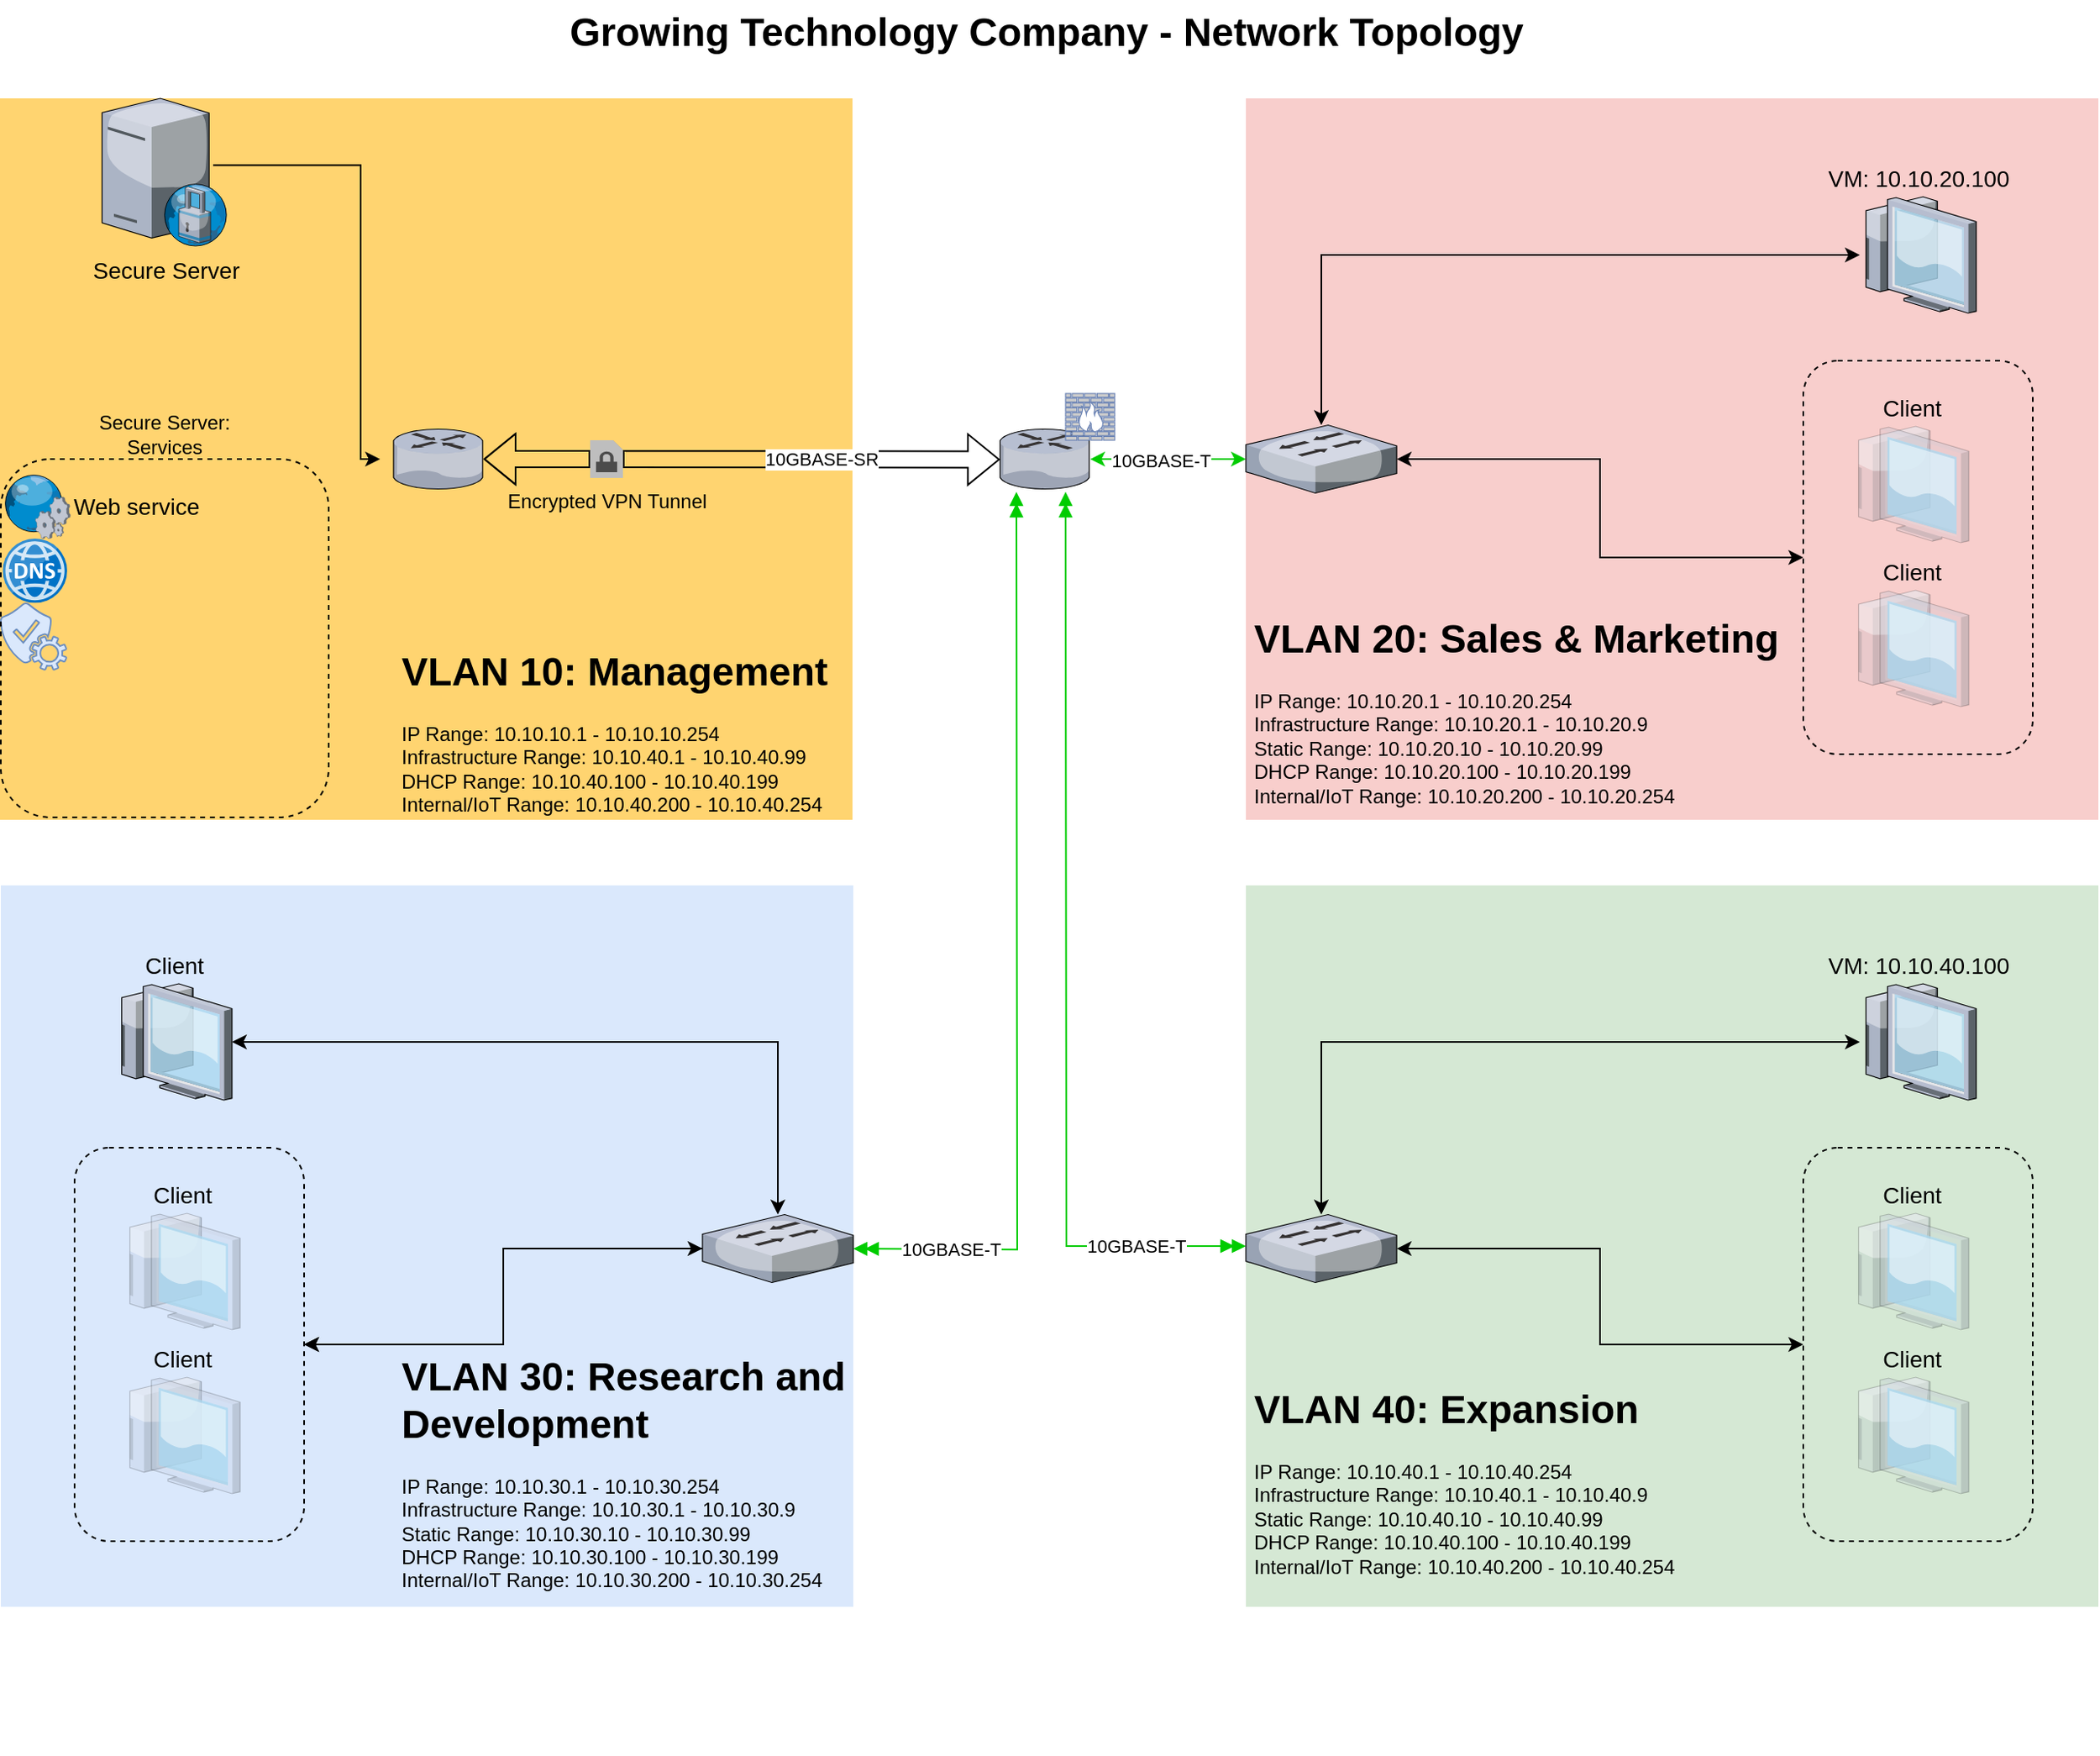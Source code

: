 <mxfile version="22.1.11" type="github">
  <diagram name="Page-1" id="e3a06f82-3646-2815-327d-82caf3d4e204">
    <mxGraphModel dx="1521" dy="833" grid="1" gridSize="10" guides="1" tooltips="1" connect="1" arrows="1" fold="1" page="1" pageScale="1.5" pageWidth="1169" pageHeight="826" background="none" math="0" shadow="0">
      <root>
        <mxCell id="0" style=";html=1;" />
        <mxCell id="1" style=";html=1;" parent="0" />
        <mxCell id="6a7d8f32e03d9370-58" value="" style="whiteSpace=wrap;html=1;fillColor=#dae8fc;fontSize=14;strokeColor=none;verticalAlign=top;movable=1;resizable=1;rotatable=1;deletable=1;editable=1;locked=0;connectable=1;" parent="1" vertex="1">
          <mxGeometry x="0.5" y="760" width="520" height="440" as="geometry" />
        </mxCell>
        <mxCell id="6a7d8f32e03d9370-61" value="" style="whiteSpace=wrap;html=1;fillColor=#f8cecc;fontSize=14;strokeColor=none;verticalAlign=top;" parent="1" vertex="1">
          <mxGeometry x="760" y="280" width="520" height="440" as="geometry" />
        </mxCell>
        <mxCell id="6a7d8f32e03d9370-60" value="" style="whiteSpace=wrap;html=1;fillColor=#d5e8d4;fontSize=14;strokeColor=none;verticalAlign=top;movable=1;resizable=1;rotatable=1;deletable=1;editable=1;locked=0;connectable=1;" parent="1" vertex="1">
          <mxGeometry x="760" y="760" width="520" height="440" as="geometry" />
        </mxCell>
        <mxCell id="_Fg3832ocY5UdGi91KtJ-26" style="edgeStyle=orthogonalEdgeStyle;rounded=0;orthogonalLoop=1;jettySize=auto;html=1;startArrow=doubleBlock;startFill=1;strokeColor=#00CC00;endArrow=doubleBlock;endFill=1;" edge="1" parent="1" source="6a7d8f32e03d9370-60">
          <mxGeometry relative="1" as="geometry">
            <mxPoint x="650" y="520" as="targetPoint" />
          </mxGeometry>
        </mxCell>
        <mxCell id="6a7d8f32e03d9370-57" value="" style="whiteSpace=wrap;html=1;fillColor=#FFD470;gradientColor=none;fontSize=14;strokeColor=none;verticalAlign=top;" parent="1" vertex="1">
          <mxGeometry y="280" width="520" height="440" as="geometry" />
        </mxCell>
        <mxCell id="nh6uhX6UCBA931svxPW4-37" style="edgeStyle=orthogonalEdgeStyle;rounded=1;orthogonalLoop=1;jettySize=auto;html=1;entryX=0;entryY=0.5;entryDx=0;entryDy=0;startArrow=classic;startFill=1;strokeColor=#00CC00;" parent="1" source="6a7d8f32e03d9370-13" target="6a7d8f32e03d9370-61" edge="1">
          <mxGeometry relative="1" as="geometry">
            <mxPoint x="713" y="510" as="targetPoint" />
          </mxGeometry>
        </mxCell>
        <mxCell id="6a7d8f32e03d9370-13" value="" style="verticalLabelPosition=bottom;aspect=fixed;html=1;verticalAlign=top;strokeColor=none;shape=mxgraph.citrix.router;fillColor=#66B2FF;gradientColor=#0066CC;fontSize=14;" parent="1" vertex="1">
          <mxGeometry x="610" y="481.75" width="55" height="36.5" as="geometry" />
        </mxCell>
        <mxCell id="_Fg3832ocY5UdGi91KtJ-34" style="edgeStyle=orthogonalEdgeStyle;rounded=0;orthogonalLoop=1;jettySize=auto;html=1;startArrow=classic;startFill=1;" edge="1" parent="1" source="6a7d8f32e03d9370-29" target="nh6uhX6UCBA931svxPW4-12">
          <mxGeometry relative="1" as="geometry" />
        </mxCell>
        <mxCell id="6a7d8f32e03d9370-29" value="VM: 10.10.20.100" style="verticalLabelPosition=top;aspect=fixed;html=1;verticalAlign=bottom;strokeColor=none;shape=mxgraph.citrix.thin_client;fillColor=#66B2FF;gradientColor=#0066CC;fontSize=14;labelPosition=center;align=center;" parent="1" vertex="1">
          <mxGeometry x="1134.5" y="340" width="71" height="71" as="geometry" />
        </mxCell>
        <mxCell id="6a7d8f32e03d9370-62" value="Growing Technology Company - Network Topology" style="text;strokeColor=none;fillColor=none;html=1;fontSize=24;fontStyle=1;verticalAlign=middle;align=center;" parent="1" vertex="1">
          <mxGeometry x="177.5" y="220" width="920" height="40" as="geometry" />
        </mxCell>
        <mxCell id="nh6uhX6UCBA931svxPW4-4" value="" style="shape=flexArrow;endArrow=classic;startArrow=none;html=1;rounded=0;entryX=-0.002;entryY=0.508;entryDx=0;entryDy=0;entryPerimeter=0;exitX=1;exitY=0.5;exitDx=0;exitDy=0;exitPerimeter=0;startFill=0;" parent="1" source="nh6uhX6UCBA931svxPW4-34" target="6a7d8f32e03d9370-13" edge="1">
          <mxGeometry width="100" height="100" relative="1" as="geometry">
            <mxPoint x="210.3" y="161.46" as="sourcePoint" />
            <mxPoint x="500" y="300" as="targetPoint" />
          </mxGeometry>
        </mxCell>
        <mxCell id="nh6uhX6UCBA931svxPW4-7" value="" style="shape=flexArrow;endArrow=none;startArrow=classic;html=1;rounded=0;endFill=0;entryX=0;entryY=0.5;entryDx=0;entryDy=0;entryPerimeter=0;edgeStyle=orthogonalEdgeStyle;" parent="1" edge="1" target="nh6uhX6UCBA931svxPW4-34" source="_Fg3832ocY5UdGi91KtJ-36">
          <mxGeometry width="100" height="100" relative="1" as="geometry">
            <mxPoint x="260" y="500" as="sourcePoint" />
            <mxPoint x="221.23" y="351.25" as="targetPoint" />
          </mxGeometry>
        </mxCell>
        <mxCell id="_Fg3832ocY5UdGi91KtJ-47" value="10GBASE-SR" style="edgeLabel;html=1;align=center;verticalAlign=middle;resizable=0;points=[];" vertex="1" connectable="0" parent="nh6uhX6UCBA931svxPW4-7">
          <mxGeometry x="-0.127" relative="1" as="geometry">
            <mxPoint x="177" as="offset" />
          </mxGeometry>
        </mxCell>
        <mxCell id="_Fg3832ocY5UdGi91KtJ-35" style="edgeStyle=orthogonalEdgeStyle;rounded=0;orthogonalLoop=1;jettySize=auto;html=1;entryX=0;entryY=0.5;entryDx=0;entryDy=0;startArrow=classic;startFill=1;" edge="1" parent="1" source="nh6uhX6UCBA931svxPW4-12" target="_Fg3832ocY5UdGi91KtJ-22">
          <mxGeometry relative="1" as="geometry" />
        </mxCell>
        <mxCell id="nh6uhX6UCBA931svxPW4-12" value="" style="verticalLabelPosition=bottom;sketch=0;aspect=fixed;html=1;verticalAlign=top;strokeColor=none;align=center;outlineConnect=0;shape=mxgraph.citrix.switch;" parent="1" vertex="1">
          <mxGeometry x="760" y="479.25" width="92" height="41.5" as="geometry" />
        </mxCell>
        <mxCell id="_Fg3832ocY5UdGi91KtJ-14" style="edgeStyle=orthogonalEdgeStyle;rounded=0;orthogonalLoop=1;jettySize=auto;html=1;entryX=1;entryY=0.5;entryDx=0;entryDy=0;" edge="1" parent="1" source="nh6uhX6UCBA931svxPW4-13" target="_Fg3832ocY5UdGi91KtJ-7">
          <mxGeometry relative="1" as="geometry" />
        </mxCell>
        <mxCell id="_Fg3832ocY5UdGi91KtJ-25" style="edgeStyle=orthogonalEdgeStyle;rounded=0;orthogonalLoop=1;jettySize=auto;html=1;startArrow=doubleBlock;startFill=1;strokeColor=#00CC00;endArrow=doubleBlock;endFill=1;" edge="1" parent="1">
          <mxGeometry relative="1" as="geometry">
            <mxPoint x="620" y="520" as="targetPoint" />
            <mxPoint x="520.5" y="981.6" as="sourcePoint" />
          </mxGeometry>
        </mxCell>
        <mxCell id="_Fg3832ocY5UdGi91KtJ-44" value="10GBASE-T" style="edgeLabel;html=1;align=center;verticalAlign=middle;resizable=0;points=[];" vertex="1" connectable="0" parent="_Fg3832ocY5UdGi91KtJ-25">
          <mxGeometry x="-0.809" y="-3" relative="1" as="geometry">
            <mxPoint x="6" y="-3" as="offset" />
          </mxGeometry>
        </mxCell>
        <mxCell id="nh6uhX6UCBA931svxPW4-13" value="" style="verticalLabelPosition=bottom;sketch=0;aspect=fixed;html=1;verticalAlign=top;strokeColor=none;align=center;outlineConnect=0;shape=mxgraph.citrix.switch;" parent="1" vertex="1">
          <mxGeometry x="428.5" y="960.75" width="92" height="41.5" as="geometry" />
        </mxCell>
        <mxCell id="_Fg3832ocY5UdGi91KtJ-31" style="edgeStyle=orthogonalEdgeStyle;rounded=0;orthogonalLoop=1;jettySize=auto;html=1;startArrow=classic;startFill=1;" edge="1" parent="1" source="nh6uhX6UCBA931svxPW4-14" target="_Fg3832ocY5UdGi91KtJ-30">
          <mxGeometry relative="1" as="geometry" />
        </mxCell>
        <mxCell id="nh6uhX6UCBA931svxPW4-14" value="" style="verticalLabelPosition=bottom;sketch=0;aspect=fixed;html=1;verticalAlign=top;strokeColor=none;align=center;outlineConnect=0;shape=mxgraph.citrix.switch;" parent="1" vertex="1">
          <mxGeometry x="760" y="960.75" width="92" height="41.5" as="geometry" />
        </mxCell>
        <mxCell id="_Fg3832ocY5UdGi91KtJ-12" style="edgeStyle=orthogonalEdgeStyle;rounded=0;orthogonalLoop=1;jettySize=auto;html=1;startArrow=classic;startFill=1;" edge="1" parent="1" source="nh6uhX6UCBA931svxPW4-17" target="nh6uhX6UCBA931svxPW4-13">
          <mxGeometry relative="1" as="geometry">
            <mxPoint x="360" y="940" as="targetPoint" />
          </mxGeometry>
        </mxCell>
        <mxCell id="nh6uhX6UCBA931svxPW4-17" value="Client" style="verticalLabelPosition=top;aspect=fixed;html=1;verticalAlign=bottom;strokeColor=none;shape=mxgraph.citrix.thin_client;fillColor=#66B2FF;gradientColor=#0066CC;fontSize=14;labelPosition=center;align=center;" parent="1" vertex="1">
          <mxGeometry x="70.5" y="820" width="71" height="71" as="geometry" />
        </mxCell>
        <mxCell id="_Fg3832ocY5UdGi91KtJ-17" style="edgeStyle=orthogonalEdgeStyle;rounded=0;orthogonalLoop=1;jettySize=auto;html=1;startArrow=classic;startFill=1;" edge="1" parent="1" source="nh6uhX6UCBA931svxPW4-18" target="nh6uhX6UCBA931svxPW4-14">
          <mxGeometry relative="1" as="geometry" />
        </mxCell>
        <mxCell id="nh6uhX6UCBA931svxPW4-18" value="VM: 10.10.40.100" style="verticalLabelPosition=top;aspect=fixed;html=1;verticalAlign=bottom;strokeColor=none;shape=mxgraph.citrix.thin_client;fillColor=#66B2FF;gradientColor=#0066CC;fontSize=14;labelPosition=center;align=center;" parent="1" vertex="1">
          <mxGeometry x="1134.5" y="820" width="71" height="71" as="geometry" />
        </mxCell>
        <mxCell id="nh6uhX6UCBA931svxPW4-34" value="Encrypted VPN Tunnel" style="outlineConnect=0;dashed=0;verticalLabelPosition=bottom;verticalAlign=top;align=center;html=1;shape=mxgraph.aws3.encrypted_data;fillColor=#7D7C7C;gradientColor=none;" parent="1" vertex="1">
          <mxGeometry x="360" y="488.5" width="20" height="23" as="geometry" />
        </mxCell>
        <mxCell id="_Fg3832ocY5UdGi91KtJ-9" value="" style="group" vertex="1" connectable="0" parent="1">
          <mxGeometry x="45.5" y="920" width="140" height="240" as="geometry" />
        </mxCell>
        <mxCell id="_Fg3832ocY5UdGi91KtJ-5" value="Client" style="verticalLabelPosition=top;aspect=fixed;html=1;verticalAlign=bottom;shape=mxgraph.citrix.thin_client;fontSize=14;labelPosition=center;align=center;gradientDirection=south;opacity=20;movable=1;resizable=1;rotatable=1;deletable=1;editable=1;locked=0;connectable=1;" vertex="1" parent="_Fg3832ocY5UdGi91KtJ-9">
          <mxGeometry x="30" y="140" width="71" height="71" as="geometry" />
        </mxCell>
        <mxCell id="_Fg3832ocY5UdGi91KtJ-6" value="Client" style="verticalLabelPosition=top;aspect=fixed;html=1;verticalAlign=bottom;shape=mxgraph.citrix.thin_client;fontSize=14;labelPosition=center;align=center;gradientDirection=south;opacity=20;movable=1;resizable=1;rotatable=1;deletable=1;editable=1;locked=0;connectable=1;" vertex="1" parent="_Fg3832ocY5UdGi91KtJ-9">
          <mxGeometry x="30" y="40" width="71" height="71" as="geometry" />
        </mxCell>
        <mxCell id="_Fg3832ocY5UdGi91KtJ-7" value="" style="rounded=1;whiteSpace=wrap;html=1;dashed=1;fillColor=none;movable=1;resizable=1;rotatable=1;deletable=1;editable=1;locked=0;connectable=1;" vertex="1" parent="_Fg3832ocY5UdGi91KtJ-9">
          <mxGeometry width="140" height="240" as="geometry" />
        </mxCell>
        <mxCell id="_Fg3832ocY5UdGi91KtJ-10" value="" style="endArrow=none;html=1;rounded=0;" edge="1" parent="1" source="6a7d8f32e03d9370-58">
          <mxGeometry width="50" height="50" relative="1" as="geometry">
            <mxPoint x="400" y="810" as="sourcePoint" />
            <mxPoint x="450" y="760" as="targetPoint" />
          </mxGeometry>
        </mxCell>
        <mxCell id="_Fg3832ocY5UdGi91KtJ-13" style="edgeStyle=orthogonalEdgeStyle;rounded=0;orthogonalLoop=1;jettySize=auto;html=1;startArrow=classic;startFill=1;" edge="1" parent="1" source="_Fg3832ocY5UdGi91KtJ-7" target="nh6uhX6UCBA931svxPW4-13">
          <mxGeometry relative="1" as="geometry" />
        </mxCell>
        <mxCell id="_Fg3832ocY5UdGi91KtJ-19" value="" style="group" vertex="1" connectable="0" parent="1">
          <mxGeometry x="1100" y="440" width="140" height="240" as="geometry" />
        </mxCell>
        <mxCell id="_Fg3832ocY5UdGi91KtJ-20" value="Client" style="verticalLabelPosition=top;aspect=fixed;html=1;verticalAlign=bottom;shape=mxgraph.citrix.thin_client;fontSize=14;labelPosition=center;align=center;gradientDirection=south;opacity=20;movable=1;resizable=1;rotatable=1;deletable=1;editable=1;locked=0;connectable=1;" vertex="1" parent="_Fg3832ocY5UdGi91KtJ-19">
          <mxGeometry x="30" y="140" width="71" height="71" as="geometry" />
        </mxCell>
        <mxCell id="_Fg3832ocY5UdGi91KtJ-21" value="Client" style="verticalLabelPosition=top;aspect=fixed;html=1;verticalAlign=bottom;shape=mxgraph.citrix.thin_client;fontSize=14;labelPosition=center;align=center;gradientDirection=south;opacity=20;movable=1;resizable=1;rotatable=1;deletable=1;editable=1;locked=0;connectable=1;" vertex="1" parent="_Fg3832ocY5UdGi91KtJ-19">
          <mxGeometry x="30" y="40" width="71" height="71" as="geometry" />
        </mxCell>
        <mxCell id="_Fg3832ocY5UdGi91KtJ-22" value="" style="rounded=1;whiteSpace=wrap;html=1;dashed=1;fillColor=none;movable=1;resizable=1;rotatable=1;deletable=1;editable=1;locked=0;connectable=1;" vertex="1" parent="_Fg3832ocY5UdGi91KtJ-19">
          <mxGeometry width="140" height="240" as="geometry" />
        </mxCell>
        <mxCell id="_Fg3832ocY5UdGi91KtJ-27" value="" style="group" vertex="1" connectable="0" parent="1">
          <mxGeometry x="1100" y="920" width="140" height="240" as="geometry" />
        </mxCell>
        <mxCell id="_Fg3832ocY5UdGi91KtJ-28" value="Client" style="verticalLabelPosition=top;aspect=fixed;html=1;verticalAlign=bottom;shape=mxgraph.citrix.thin_client;fontSize=14;labelPosition=center;align=center;gradientDirection=south;opacity=20;movable=1;resizable=1;rotatable=1;deletable=1;editable=1;locked=0;connectable=1;" vertex="1" parent="_Fg3832ocY5UdGi91KtJ-27">
          <mxGeometry x="30" y="140" width="71" height="71" as="geometry" />
        </mxCell>
        <mxCell id="_Fg3832ocY5UdGi91KtJ-29" value="Client" style="verticalLabelPosition=top;aspect=fixed;html=1;verticalAlign=bottom;shape=mxgraph.citrix.thin_client;fontSize=14;labelPosition=center;align=center;gradientDirection=south;opacity=20;movable=1;resizable=1;rotatable=1;deletable=1;editable=1;locked=0;connectable=1;" vertex="1" parent="_Fg3832ocY5UdGi91KtJ-27">
          <mxGeometry x="30" y="40" width="71" height="71" as="geometry" />
        </mxCell>
        <mxCell id="_Fg3832ocY5UdGi91KtJ-30" value="" style="rounded=1;whiteSpace=wrap;html=1;dashed=1;fillColor=none;movable=1;resizable=1;rotatable=1;deletable=1;editable=1;locked=0;connectable=1;" vertex="1" parent="_Fg3832ocY5UdGi91KtJ-27">
          <mxGeometry width="140" height="240" as="geometry" />
        </mxCell>
        <mxCell id="_Fg3832ocY5UdGi91KtJ-36" value="" style="verticalLabelPosition=bottom;aspect=fixed;html=1;verticalAlign=top;strokeColor=none;shape=mxgraph.citrix.router;fillColor=#66B2FF;gradientColor=#0066CC;fontSize=14;" vertex="1" parent="1">
          <mxGeometry x="240" y="481.75" width="55" height="36.5" as="geometry" />
        </mxCell>
        <mxCell id="_Fg3832ocY5UdGi91KtJ-39" value="&lt;h1&gt;VLAN 40: Expansion&lt;/h1&gt;&lt;p&gt;IP Range: 10.10.40.1 - 10.10.40.254&lt;br&gt;Infrastructure Range: 10.10.40.1 - 10.10.40.9&lt;br&gt;Static Range: 10.10.40.10 - 10.10.40.99&lt;br&gt;DHCP Range: 10.10.40.100 - 10.10.40.199&lt;br&gt;Internal/IoT Range: 10.10.40.200 - 10.10.40.254&lt;br&gt;&lt;br&gt;&lt;/p&gt;" style="text;html=1;strokeColor=none;fillColor=none;spacing=5;spacingTop=-20;whiteSpace=wrap;overflow=hidden;rounded=0;" vertex="1" parent="1">
          <mxGeometry x="760" y="1060" width="300" height="230" as="geometry" />
        </mxCell>
        <mxCell id="_Fg3832ocY5UdGi91KtJ-40" value="&lt;h1&gt;VLAN 10: Management&lt;/h1&gt;&lt;p&gt;IP Range: 10.10.10.1 - 10.10.10.254&lt;br&gt;Infrastructure Range: 10.10.40.1 - 10.10.40.99&lt;br&gt;DHCP Range: 10.10.40.100 - 10.10.40.199&lt;br&gt;Internal/IoT Range: 10.10.40.200 - 10.10.40.254&lt;br&gt;&lt;br&gt;&lt;/p&gt;" style="text;html=1;strokeColor=none;fillColor=none;spacing=5;spacingTop=-20;whiteSpace=wrap;overflow=hidden;rounded=0;" vertex="1" parent="1">
          <mxGeometry x="240" y="610" width="300" height="230" as="geometry" />
        </mxCell>
        <mxCell id="_Fg3832ocY5UdGi91KtJ-41" value="&lt;h1&gt;VLAN 20: Sales &amp;amp; Marketing&lt;/h1&gt;&lt;p&gt;IP Range: 10.10.20.1 - 10.10.20.254&lt;br&gt;Infrastructure Range: 10.10.20.1 - 10.10.20.9&lt;br&gt;Static Range: 10.10.20.10 - 10.10.20.99&lt;br&gt;DHCP Range: 10.10.20.100 - 10.10.20.199&lt;br&gt;Internal/IoT Range: 10.10.20.200 - 10.10.20.254&lt;br&gt;&lt;br&gt;&lt;/p&gt;" style="text;html=1;strokeColor=none;fillColor=none;spacing=5;spacingTop=-20;whiteSpace=wrap;overflow=hidden;rounded=0;" vertex="1" parent="1">
          <mxGeometry x="760" y="590" width="330" height="230" as="geometry" />
        </mxCell>
        <mxCell id="_Fg3832ocY5UdGi91KtJ-42" value="&lt;h1&gt;VLAN 30: Research and Development&lt;br&gt;&lt;/h1&gt;&lt;p&gt;IP Range: 10.10.30.1 - 10.10.30.254&lt;br&gt;Infrastructure Range: 10.10.30.1 - 10.10.30.9&lt;br&gt;Static Range: 10.10.30.10 - 10.10.30.99&lt;br&gt;DHCP Range: 10.10.30.100 - 10.10.30.199&lt;br&gt;Internal/IoT Range: 10.10.30.200 - 10.10.30.254&lt;br&gt;&lt;br&gt;&lt;/p&gt;" style="text;html=1;strokeColor=none;fillColor=none;spacing=5;spacingTop=-20;whiteSpace=wrap;overflow=hidden;rounded=0;" vertex="1" parent="1">
          <mxGeometry x="240" y="1040" width="300" height="230" as="geometry" />
        </mxCell>
        <mxCell id="_Fg3832ocY5UdGi91KtJ-45" value="10GBASE-T" style="edgeLabel;html=1;align=center;verticalAlign=middle;resizable=0;points=[];" vertex="1" connectable="0" parent="1">
          <mxGeometry x="570" y="994.6" as="geometry">
            <mxPoint x="123" y="-15" as="offset" />
          </mxGeometry>
        </mxCell>
        <mxCell id="_Fg3832ocY5UdGi91KtJ-46" value="10GBASE-T" style="edgeLabel;html=1;align=center;verticalAlign=middle;resizable=0;points=[];" vertex="1" connectable="0" parent="1">
          <mxGeometry x="600" y="1004.6" as="geometry">
            <mxPoint x="108" y="-504" as="offset" />
          </mxGeometry>
        </mxCell>
        <mxCell id="6a7d8f32e03d9370-25" value="Secure Server" style="verticalLabelPosition=bottom;aspect=fixed;html=1;verticalAlign=top;strokeColor=none;shape=mxgraph.citrix.proxy_server;fillColor=#66B2FF;gradientColor=#0066CC;fontSize=14;" parent="1" vertex="1">
          <mxGeometry x="62.25" y="280" width="76.5" height="90" as="geometry" />
        </mxCell>
        <mxCell id="_Fg3832ocY5UdGi91KtJ-54" value="" style="group" vertex="1" connectable="0" parent="1">
          <mxGeometry x="0.5" y="500" width="200" height="218.5" as="geometry" />
        </mxCell>
        <mxCell id="_Fg3832ocY5UdGi91KtJ-52" value="" style="sketch=0;pointerEvents=1;shadow=0;dashed=0;html=1;strokeColor=#6c8ebf;fillColor=#dae8fc;labelPosition=center;verticalLabelPosition=bottom;verticalAlign=top;outlineConnect=0;align=center;shape=mxgraph.office.services.verification_service;container=0;" vertex="1" parent="_Fg3832ocY5UdGi91KtJ-54">
          <mxGeometry y="87.75" width="40" height="40.75" as="geometry" />
        </mxCell>
        <mxCell id="6a7d8f32e03d9370-30" value="Web service" style="verticalLabelPosition=middle;aspect=fixed;html=1;verticalAlign=middle;strokeColor=none;shape=mxgraph.citrix.web_service;fillColor=#66B2FF;gradientColor=#0066CC;fontSize=14;container=0;labelPosition=right;align=left;" parent="_Fg3832ocY5UdGi91KtJ-54" vertex="1">
          <mxGeometry x="1.21" y="9.25" width="41.21" height="39.25" as="geometry" />
        </mxCell>
        <mxCell id="nh6uhX6UCBA931svxPW4-1" value="" style="image;sketch=0;aspect=fixed;html=1;points=[];align=center;fontSize=12;image=img/lib/mscae/DNS.svg;container=0;" parent="_Fg3832ocY5UdGi91KtJ-54" vertex="1">
          <mxGeometry x="1.21" y="48.5" width="39.25" height="39.25" as="geometry" />
        </mxCell>
        <mxCell id="_Fg3832ocY5UdGi91KtJ-32" value="" style="rounded=1;whiteSpace=wrap;html=1;fillColor=none;dashed=1;container=0;" vertex="1" parent="_Fg3832ocY5UdGi91KtJ-54">
          <mxGeometry width="200" height="218.5" as="geometry" />
        </mxCell>
        <mxCell id="_Fg3832ocY5UdGi91KtJ-56" style="edgeStyle=orthogonalEdgeStyle;rounded=0;orthogonalLoop=1;jettySize=auto;html=1;entryX=0.011;entryY=0.615;entryDx=0;entryDy=0;entryPerimeter=0;" edge="1" parent="1">
          <mxGeometry relative="1" as="geometry">
            <mxPoint x="130" y="320.8" as="sourcePoint" />
            <mxPoint x="231.855" y="499.998" as="targetPoint" />
            <Array as="points">
              <mxPoint x="220" y="321" />
              <mxPoint x="220" y="500" />
            </Array>
          </mxGeometry>
        </mxCell>
        <mxCell id="_Fg3832ocY5UdGi91KtJ-57" value="Secure Server: Services" style="text;html=1;strokeColor=none;fillColor=none;align=center;verticalAlign=middle;whiteSpace=wrap;rounded=0;" vertex="1" parent="1">
          <mxGeometry x="45.25" y="470" width="110.5" height="30" as="geometry" />
        </mxCell>
        <mxCell id="_Fg3832ocY5UdGi91KtJ-58" value="" style="fontColor=#0066CC;verticalAlign=top;verticalLabelPosition=bottom;labelPosition=center;align=center;html=1;outlineConnect=0;fillColor=#CCCCCC;strokeColor=#6881B3;gradientColor=none;gradientDirection=north;strokeWidth=2;shape=mxgraph.networks.firewall;" vertex="1" parent="1">
          <mxGeometry x="650" y="460" width="30" height="28.5" as="geometry" />
        </mxCell>
      </root>
    </mxGraphModel>
  </diagram>
</mxfile>
